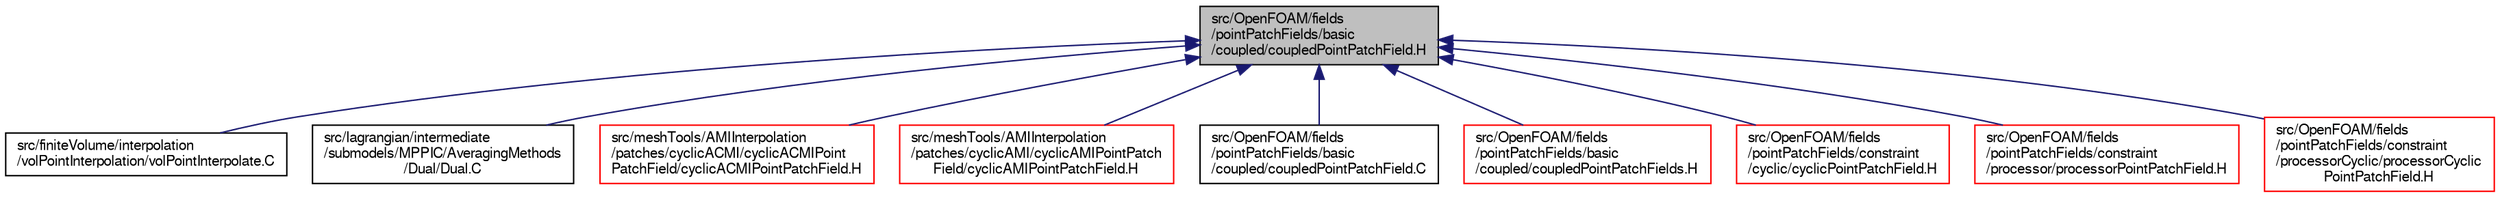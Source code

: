 digraph "src/OpenFOAM/fields/pointPatchFields/basic/coupled/coupledPointPatchField.H"
{
  bgcolor="transparent";
  edge [fontname="FreeSans",fontsize="10",labelfontname="FreeSans",labelfontsize="10"];
  node [fontname="FreeSans",fontsize="10",shape=record];
  Node191 [label="src/OpenFOAM/fields\l/pointPatchFields/basic\l/coupled/coupledPointPatchField.H",height=0.2,width=0.4,color="black", fillcolor="grey75", style="filled", fontcolor="black"];
  Node191 -> Node192 [dir="back",color="midnightblue",fontsize="10",style="solid",fontname="FreeSans"];
  Node192 [label="src/finiteVolume/interpolation\l/volPointInterpolation/volPointInterpolate.C",height=0.2,width=0.4,color="black",URL="$a04334.html"];
  Node191 -> Node193 [dir="back",color="midnightblue",fontsize="10",style="solid",fontname="FreeSans"];
  Node193 [label="src/lagrangian/intermediate\l/submodels/MPPIC/AveragingMethods\l/Dual/Dual.C",height=0.2,width=0.4,color="black",URL="$a06023.html"];
  Node191 -> Node194 [dir="back",color="midnightblue",fontsize="10",style="solid",fontname="FreeSans"];
  Node194 [label="src/meshTools/AMIInterpolation\l/patches/cyclicACMI/cyclicACMIPoint\lPatchField/cyclicACMIPointPatchField.H",height=0.2,width=0.4,color="red",URL="$a07349.html"];
  Node191 -> Node198 [dir="back",color="midnightblue",fontsize="10",style="solid",fontname="FreeSans"];
  Node198 [label="src/meshTools/AMIInterpolation\l/patches/cyclicAMI/cyclicAMIPointPatch\lField/cyclicAMIPointPatchField.H",height=0.2,width=0.4,color="red",URL="$a07391.html"];
  Node191 -> Node202 [dir="back",color="midnightblue",fontsize="10",style="solid",fontname="FreeSans"];
  Node202 [label="src/OpenFOAM/fields\l/pointPatchFields/basic\l/coupled/coupledPointPatchField.C",height=0.2,width=0.4,color="black",URL="$a09917.html"];
  Node191 -> Node203 [dir="back",color="midnightblue",fontsize="10",style="solid",fontname="FreeSans"];
  Node203 [label="src/OpenFOAM/fields\l/pointPatchFields/basic\l/coupled/coupledPointPatchFields.H",height=0.2,width=0.4,color="red",URL="$a09926.html"];
  Node191 -> Node205 [dir="back",color="midnightblue",fontsize="10",style="solid",fontname="FreeSans"];
  Node205 [label="src/OpenFOAM/fields\l/pointPatchFields/constraint\l/cyclic/cyclicPointPatchField.H",height=0.2,width=0.4,color="red",URL="$a09968.html"];
  Node191 -> Node219 [dir="back",color="midnightblue",fontsize="10",style="solid",fontname="FreeSans"];
  Node219 [label="src/OpenFOAM/fields\l/pointPatchFields/constraint\l/processor/processorPointPatchField.H",height=0.2,width=0.4,color="red",URL="$a10016.html"];
  Node191 -> Node224 [dir="back",color="midnightblue",fontsize="10",style="solid",fontname="FreeSans"];
  Node224 [label="src/OpenFOAM/fields\l/pointPatchFields/constraint\l/processorCyclic/processorCyclic\lPointPatchField.H",height=0.2,width=0.4,color="red",URL="$a10028.html"];
}
